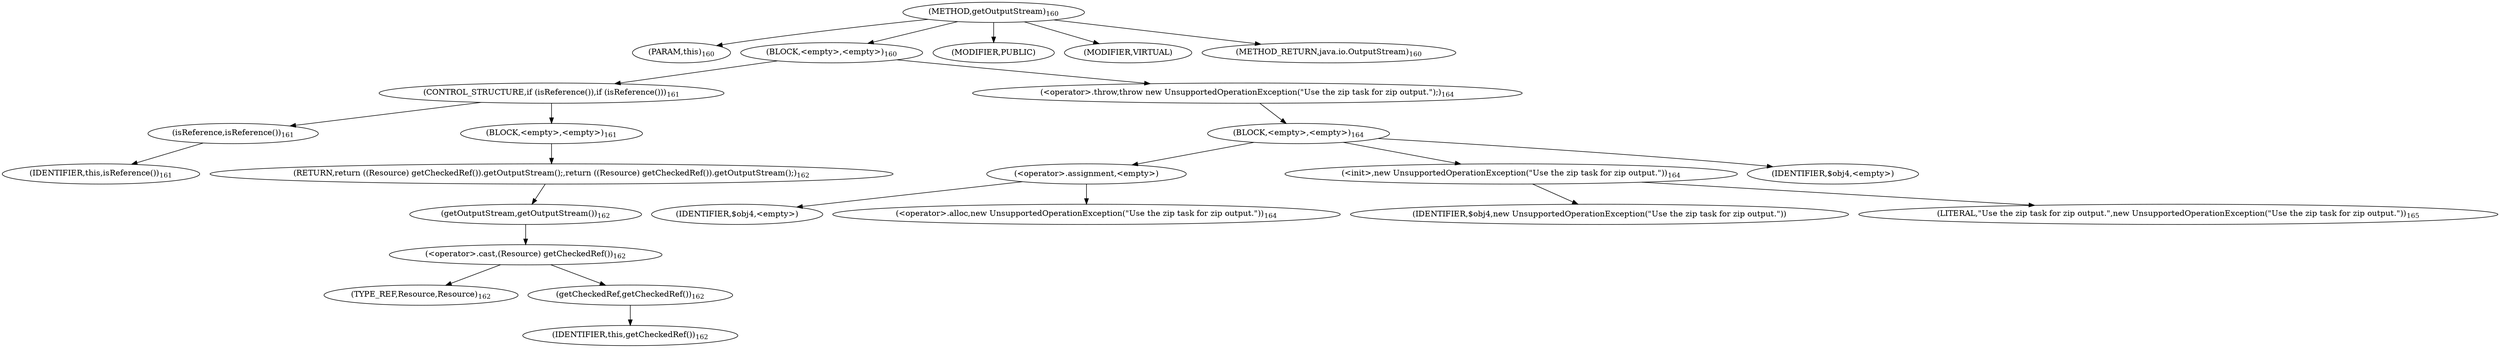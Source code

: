 digraph "getOutputStream" {  
"231" [label = <(METHOD,getOutputStream)<SUB>160</SUB>> ]
"29" [label = <(PARAM,this)<SUB>160</SUB>> ]
"232" [label = <(BLOCK,&lt;empty&gt;,&lt;empty&gt;)<SUB>160</SUB>> ]
"233" [label = <(CONTROL_STRUCTURE,if (isReference()),if (isReference()))<SUB>161</SUB>> ]
"234" [label = <(isReference,isReference())<SUB>161</SUB>> ]
"28" [label = <(IDENTIFIER,this,isReference())<SUB>161</SUB>> ]
"235" [label = <(BLOCK,&lt;empty&gt;,&lt;empty&gt;)<SUB>161</SUB>> ]
"236" [label = <(RETURN,return ((Resource) getCheckedRef()).getOutputStream();,return ((Resource) getCheckedRef()).getOutputStream();)<SUB>162</SUB>> ]
"237" [label = <(getOutputStream,getOutputStream())<SUB>162</SUB>> ]
"238" [label = <(&lt;operator&gt;.cast,(Resource) getCheckedRef())<SUB>162</SUB>> ]
"239" [label = <(TYPE_REF,Resource,Resource)<SUB>162</SUB>> ]
"240" [label = <(getCheckedRef,getCheckedRef())<SUB>162</SUB>> ]
"30" [label = <(IDENTIFIER,this,getCheckedRef())<SUB>162</SUB>> ]
"241" [label = <(&lt;operator&gt;.throw,throw new UnsupportedOperationException(&quot;Use the zip task for zip output.&quot;);)<SUB>164</SUB>> ]
"242" [label = <(BLOCK,&lt;empty&gt;,&lt;empty&gt;)<SUB>164</SUB>> ]
"243" [label = <(&lt;operator&gt;.assignment,&lt;empty&gt;)> ]
"244" [label = <(IDENTIFIER,$obj4,&lt;empty&gt;)> ]
"245" [label = <(&lt;operator&gt;.alloc,new UnsupportedOperationException(&quot;Use the zip task for zip output.&quot;))<SUB>164</SUB>> ]
"246" [label = <(&lt;init&gt;,new UnsupportedOperationException(&quot;Use the zip task for zip output.&quot;))<SUB>164</SUB>> ]
"247" [label = <(IDENTIFIER,$obj4,new UnsupportedOperationException(&quot;Use the zip task for zip output.&quot;))> ]
"248" [label = <(LITERAL,&quot;Use the zip task for zip output.&quot;,new UnsupportedOperationException(&quot;Use the zip task for zip output.&quot;))<SUB>165</SUB>> ]
"249" [label = <(IDENTIFIER,$obj4,&lt;empty&gt;)> ]
"250" [label = <(MODIFIER,PUBLIC)> ]
"251" [label = <(MODIFIER,VIRTUAL)> ]
"252" [label = <(METHOD_RETURN,java.io.OutputStream)<SUB>160</SUB>> ]
  "231" -> "29" 
  "231" -> "232" 
  "231" -> "250" 
  "231" -> "251" 
  "231" -> "252" 
  "232" -> "233" 
  "232" -> "241" 
  "233" -> "234" 
  "233" -> "235" 
  "234" -> "28" 
  "235" -> "236" 
  "236" -> "237" 
  "237" -> "238" 
  "238" -> "239" 
  "238" -> "240" 
  "240" -> "30" 
  "241" -> "242" 
  "242" -> "243" 
  "242" -> "246" 
  "242" -> "249" 
  "243" -> "244" 
  "243" -> "245" 
  "246" -> "247" 
  "246" -> "248" 
}
